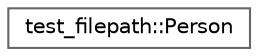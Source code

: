 digraph "类继承关系图"
{
 // LATEX_PDF_SIZE
  bgcolor="transparent";
  edge [fontname=Helvetica,fontsize=10,labelfontname=Helvetica,labelfontsize=10];
  node [fontname=Helvetica,fontsize=10,shape=box,height=0.2,width=0.4];
  rankdir="LR";
  Node0 [id="Node000000",label="test_filepath::Person",height=0.2,width=0.4,color="grey40", fillcolor="white", style="filled",URL="$structtest__filepath_1_1_person.html",tooltip=" "];
}
